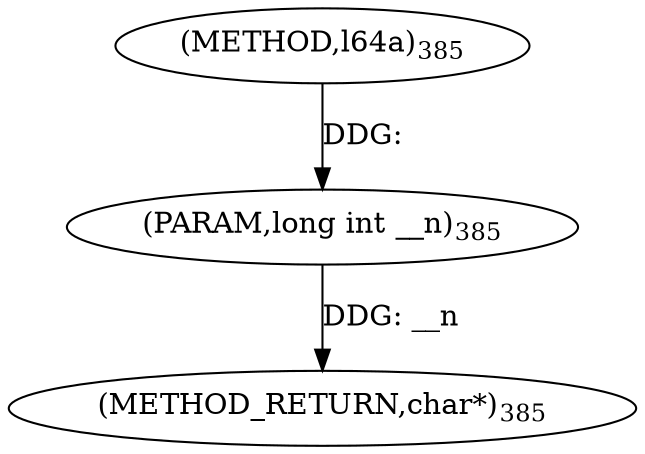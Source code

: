 digraph "l64a" {  
"45368" [label = <(METHOD,l64a)<SUB>385</SUB>> ]
"45370" [label = <(METHOD_RETURN,char*)<SUB>385</SUB>> ]
"45369" [label = <(PARAM,long int __n)<SUB>385</SUB>> ]
  "45369" -> "45370"  [ label = "DDG: __n"] 
  "45368" -> "45369"  [ label = "DDG: "] 
}
